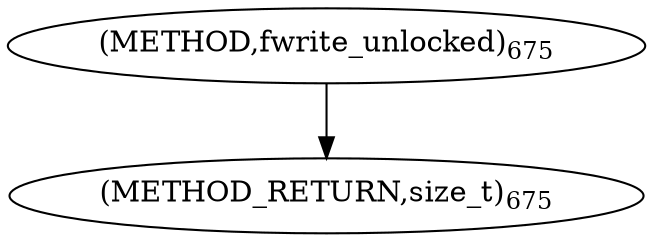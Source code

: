digraph "fwrite_unlocked" {  
"73888" [label = <(METHOD,fwrite_unlocked)<SUB>675</SUB>> ]
"73893" [label = <(METHOD_RETURN,size_t)<SUB>675</SUB>> ]
  "73888" -> "73893" 
}
